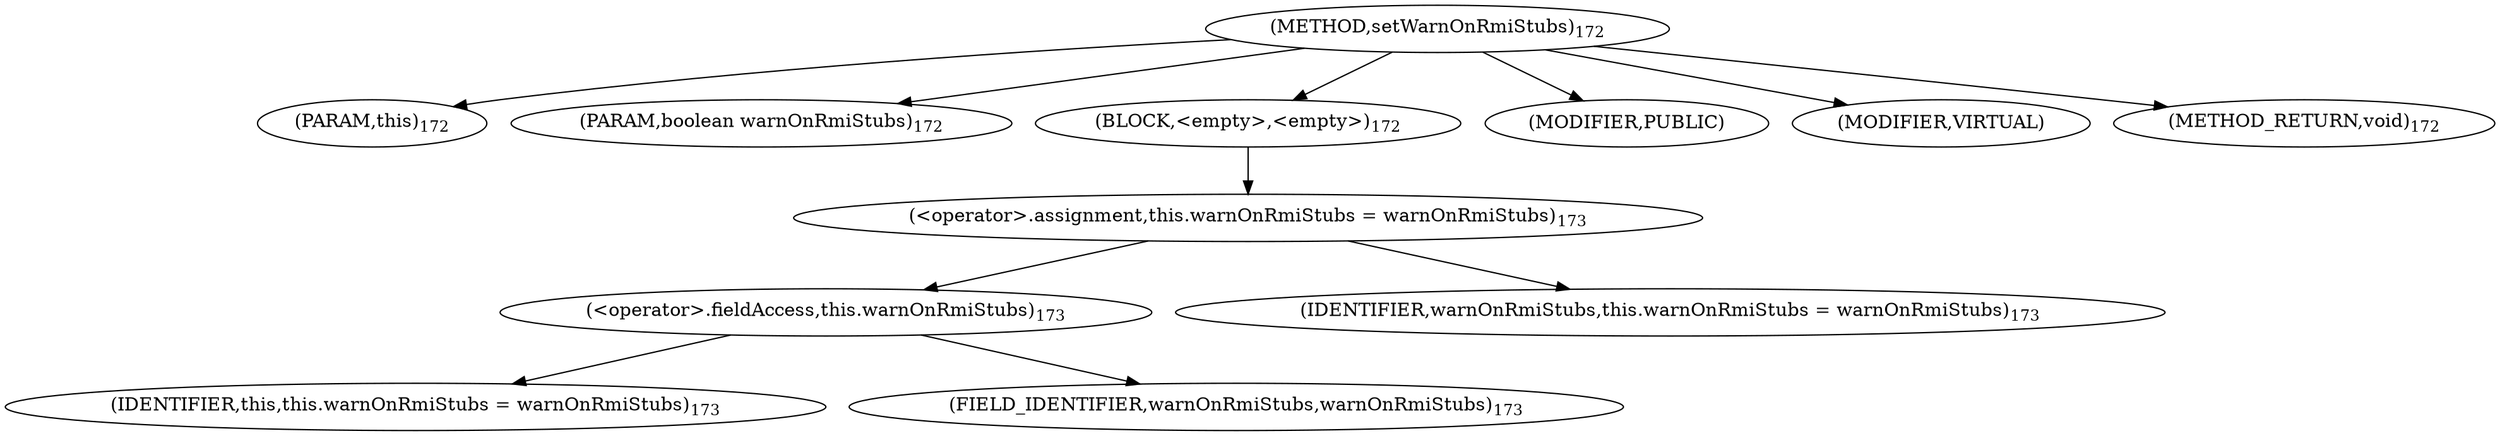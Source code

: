 digraph "setWarnOnRmiStubs" {  
"279" [label = <(METHOD,setWarnOnRmiStubs)<SUB>172</SUB>> ]
"22" [label = <(PARAM,this)<SUB>172</SUB>> ]
"280" [label = <(PARAM,boolean warnOnRmiStubs)<SUB>172</SUB>> ]
"281" [label = <(BLOCK,&lt;empty&gt;,&lt;empty&gt;)<SUB>172</SUB>> ]
"282" [label = <(&lt;operator&gt;.assignment,this.warnOnRmiStubs = warnOnRmiStubs)<SUB>173</SUB>> ]
"283" [label = <(&lt;operator&gt;.fieldAccess,this.warnOnRmiStubs)<SUB>173</SUB>> ]
"21" [label = <(IDENTIFIER,this,this.warnOnRmiStubs = warnOnRmiStubs)<SUB>173</SUB>> ]
"284" [label = <(FIELD_IDENTIFIER,warnOnRmiStubs,warnOnRmiStubs)<SUB>173</SUB>> ]
"285" [label = <(IDENTIFIER,warnOnRmiStubs,this.warnOnRmiStubs = warnOnRmiStubs)<SUB>173</SUB>> ]
"286" [label = <(MODIFIER,PUBLIC)> ]
"287" [label = <(MODIFIER,VIRTUAL)> ]
"288" [label = <(METHOD_RETURN,void)<SUB>172</SUB>> ]
  "279" -> "22" 
  "279" -> "280" 
  "279" -> "281" 
  "279" -> "286" 
  "279" -> "287" 
  "279" -> "288" 
  "281" -> "282" 
  "282" -> "283" 
  "282" -> "285" 
  "283" -> "21" 
  "283" -> "284" 
}
